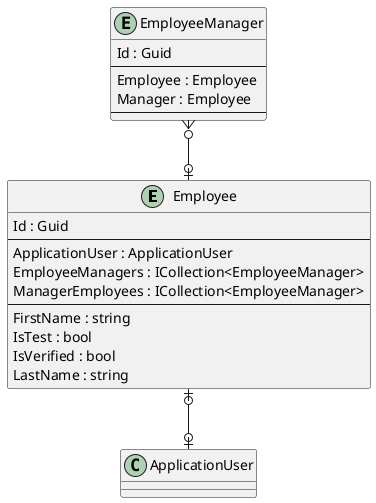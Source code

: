 @startuml

entity Employee {
    Id : Guid
    --
    ApplicationUser : ApplicationUser
    EmployeeManagers : ICollection<EmployeeManager>
    ManagerEmployees : ICollection<EmployeeManager>
    ' EmployeeKeyCodePlaceholder
    --
    FirstName : string
    IsTest : bool
    IsVerified : bool
    LastName : string
    ' EmployeePropertyCodePlaceholder
}

entity EmployeeManager {
    Id : Guid
    --
    Employee : Employee
    Manager : Employee
    ' EmployeeManagerKeyCodePlaceholder
    --
    ' EmployeeManagerPropertyCodePlaceholder
}

' EntityCodePlaceholder

Employee |o--o| ApplicationUser
EmployeeManager }o--o| Employee
' RelationshipCodePlaceholder

@enduml
